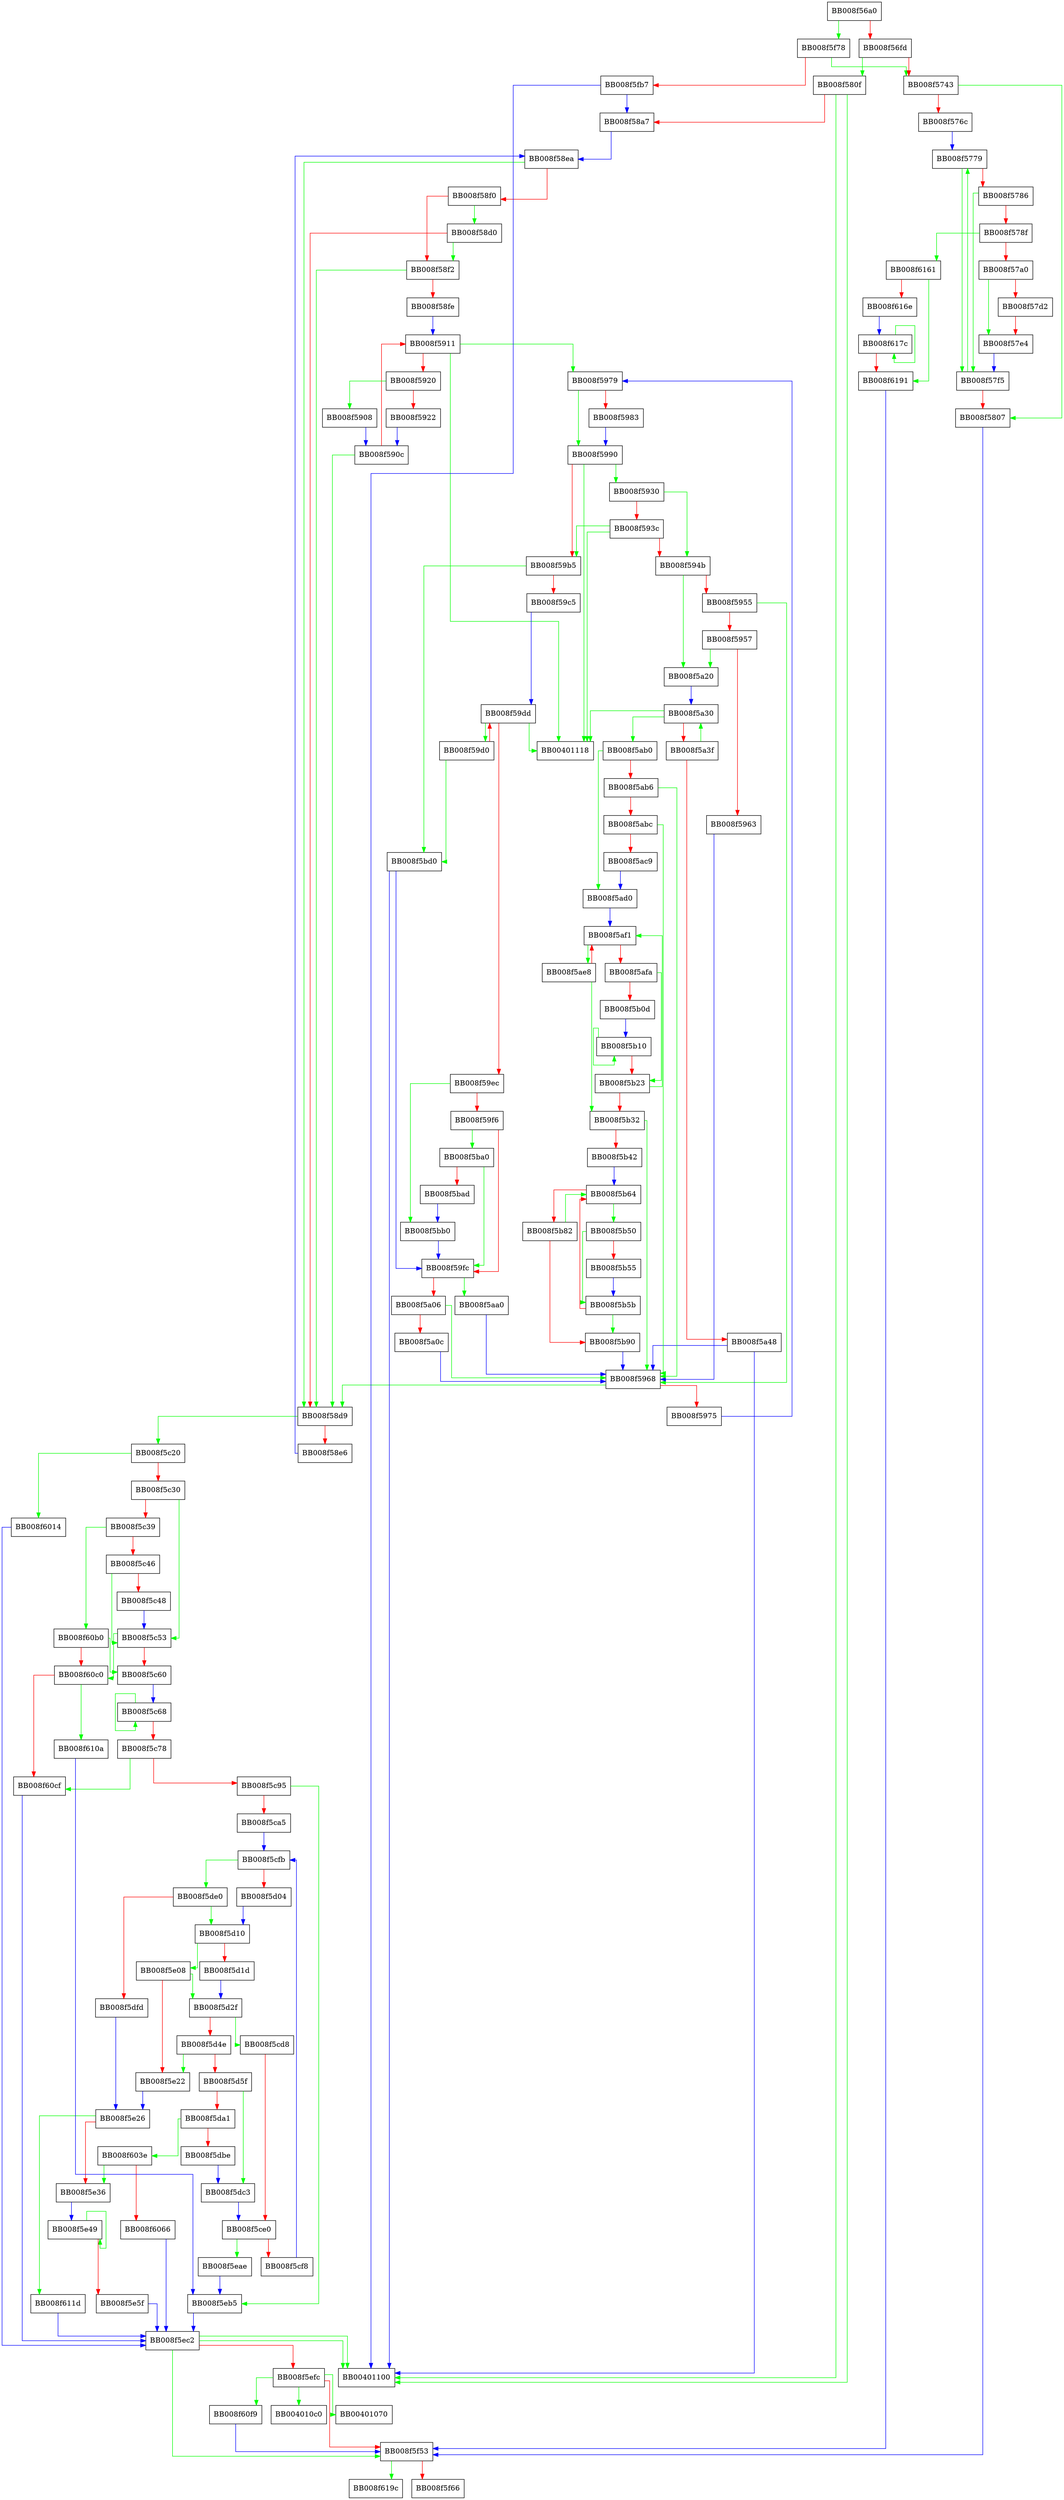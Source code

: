digraph find_derivation {
  node [shape="box"];
  graph [splines=ortho];
  BB008f56a0 -> BB008f5f78 [color="green"];
  BB008f56a0 -> BB008f56fd [color="red"];
  BB008f56fd -> BB008f580f [color="green"];
  BB008f56fd -> BB008f5743 [color="red"];
  BB008f5743 -> BB008f5807 [color="green"];
  BB008f5743 -> BB008f576c [color="red"];
  BB008f576c -> BB008f5779 [color="blue"];
  BB008f5779 -> BB008f57f5 [color="green"];
  BB008f5779 -> BB008f5786 [color="red"];
  BB008f5786 -> BB008f57f5 [color="green"];
  BB008f5786 -> BB008f578f [color="red"];
  BB008f578f -> BB008f6161 [color="green"];
  BB008f578f -> BB008f57a0 [color="red"];
  BB008f57a0 -> BB008f57e4 [color="green"];
  BB008f57a0 -> BB008f57d2 [color="red"];
  BB008f57d2 -> BB008f57e4 [color="red"];
  BB008f57e4 -> BB008f57f5 [color="blue"];
  BB008f57f5 -> BB008f5779 [color="green"];
  BB008f57f5 -> BB008f5807 [color="red"];
  BB008f5807 -> BB008f5f53 [color="blue"];
  BB008f580f -> BB00401100 [color="green"];
  BB008f580f -> BB00401100 [color="green"];
  BB008f580f -> BB008f58a7 [color="red"];
  BB008f58a7 -> BB008f58ea [color="blue"];
  BB008f58d0 -> BB008f58f2 [color="green"];
  BB008f58d0 -> BB008f58d9 [color="red"];
  BB008f58d9 -> BB008f5c20 [color="green"];
  BB008f58d9 -> BB008f58e6 [color="red"];
  BB008f58e6 -> BB008f58ea [color="blue"];
  BB008f58ea -> BB008f58d9 [color="green"];
  BB008f58ea -> BB008f58f0 [color="red"];
  BB008f58f0 -> BB008f58d0 [color="green"];
  BB008f58f0 -> BB008f58f2 [color="red"];
  BB008f58f2 -> BB008f58d9 [color="green"];
  BB008f58f2 -> BB008f58fe [color="red"];
  BB008f58fe -> BB008f5911 [color="blue"];
  BB008f5908 -> BB008f590c [color="blue"];
  BB008f590c -> BB008f58d9 [color="green"];
  BB008f590c -> BB008f5911 [color="red"];
  BB008f5911 -> BB00401118 [color="green"];
  BB008f5911 -> BB008f5979 [color="green"];
  BB008f5911 -> BB008f5920 [color="red"];
  BB008f5920 -> BB008f5908 [color="green"];
  BB008f5920 -> BB008f5922 [color="red"];
  BB008f5922 -> BB008f590c [color="blue"];
  BB008f5930 -> BB008f594b [color="green"];
  BB008f5930 -> BB008f593c [color="red"];
  BB008f593c -> BB00401118 [color="green"];
  BB008f593c -> BB008f59b5 [color="green"];
  BB008f593c -> BB008f594b [color="red"];
  BB008f594b -> BB008f5a20 [color="green"];
  BB008f594b -> BB008f5955 [color="red"];
  BB008f5955 -> BB008f5968 [color="green"];
  BB008f5955 -> BB008f5957 [color="red"];
  BB008f5957 -> BB008f5a20 [color="green"];
  BB008f5957 -> BB008f5963 [color="red"];
  BB008f5963 -> BB008f5968 [color="blue"];
  BB008f5968 -> BB008f58d9 [color="green"];
  BB008f5968 -> BB008f5975 [color="red"];
  BB008f5975 -> BB008f5979 [color="blue"];
  BB008f5979 -> BB008f5990 [color="green"];
  BB008f5979 -> BB008f5983 [color="red"];
  BB008f5983 -> BB008f5990 [color="blue"];
  BB008f5990 -> BB00401118 [color="green"];
  BB008f5990 -> BB008f5930 [color="green"];
  BB008f5990 -> BB008f59b5 [color="red"];
  BB008f59b5 -> BB008f5bd0 [color="green"];
  BB008f59b5 -> BB008f59c5 [color="red"];
  BB008f59c5 -> BB008f59dd [color="blue"];
  BB008f59d0 -> BB008f5bd0 [color="green"];
  BB008f59d0 -> BB008f59dd [color="red"];
  BB008f59dd -> BB00401118 [color="green"];
  BB008f59dd -> BB008f59d0 [color="green"];
  BB008f59dd -> BB008f59ec [color="red"];
  BB008f59ec -> BB008f5bb0 [color="green"];
  BB008f59ec -> BB008f59f6 [color="red"];
  BB008f59f6 -> BB008f5ba0 [color="green"];
  BB008f59f6 -> BB008f59fc [color="red"];
  BB008f59fc -> BB008f5aa0 [color="green"];
  BB008f59fc -> BB008f5a06 [color="red"];
  BB008f5a06 -> BB008f5968 [color="green"];
  BB008f5a06 -> BB008f5a0c [color="red"];
  BB008f5a0c -> BB008f5968 [color="blue"];
  BB008f5a20 -> BB008f5a30 [color="blue"];
  BB008f5a30 -> BB00401118 [color="green"];
  BB008f5a30 -> BB008f5ab0 [color="green"];
  BB008f5a30 -> BB008f5a3f [color="red"];
  BB008f5a3f -> BB008f5a30 [color="green"];
  BB008f5a3f -> BB008f5a48 [color="red"];
  BB008f5a48 -> BB00401100 [color="blue"];
  BB008f5a48 -> BB008f5968 [color="blue"];
  BB008f5aa0 -> BB008f5968 [color="blue"];
  BB008f5ab0 -> BB008f5ad0 [color="green"];
  BB008f5ab0 -> BB008f5ab6 [color="red"];
  BB008f5ab6 -> BB008f5968 [color="green"];
  BB008f5ab6 -> BB008f5abc [color="red"];
  BB008f5abc -> BB008f5968 [color="green"];
  BB008f5abc -> BB008f5ac9 [color="red"];
  BB008f5ac9 -> BB008f5ad0 [color="blue"];
  BB008f5ad0 -> BB008f5af1 [color="blue"];
  BB008f5ae8 -> BB008f5b32 [color="green"];
  BB008f5ae8 -> BB008f5af1 [color="red"];
  BB008f5af1 -> BB008f5ae8 [color="green"];
  BB008f5af1 -> BB008f5afa [color="red"];
  BB008f5afa -> BB008f5b23 [color="green"];
  BB008f5afa -> BB008f5b0d [color="red"];
  BB008f5b0d -> BB008f5b10 [color="blue"];
  BB008f5b10 -> BB008f5b10 [color="green"];
  BB008f5b10 -> BB008f5b23 [color="red"];
  BB008f5b23 -> BB008f5af1 [color="green"];
  BB008f5b23 -> BB008f5b32 [color="red"];
  BB008f5b32 -> BB008f5968 [color="green"];
  BB008f5b32 -> BB008f5b42 [color="red"];
  BB008f5b42 -> BB008f5b64 [color="blue"];
  BB008f5b50 -> BB008f5b5b [color="green"];
  BB008f5b50 -> BB008f5b55 [color="red"];
  BB008f5b55 -> BB008f5b5b [color="blue"];
  BB008f5b5b -> BB008f5b90 [color="green"];
  BB008f5b5b -> BB008f5b64 [color="red"];
  BB008f5b64 -> BB008f5b50 [color="green"];
  BB008f5b64 -> BB008f5b82 [color="red"];
  BB008f5b82 -> BB008f5b64 [color="green"];
  BB008f5b82 -> BB008f5b90 [color="red"];
  BB008f5b90 -> BB008f5968 [color="blue"];
  BB008f5ba0 -> BB008f59fc [color="green"];
  BB008f5ba0 -> BB008f5bad [color="red"];
  BB008f5bad -> BB008f5bb0 [color="blue"];
  BB008f5bb0 -> BB008f59fc [color="blue"];
  BB008f5bd0 -> BB00401100 [color="blue"];
  BB008f5bd0 -> BB008f59fc [color="blue"];
  BB008f5c20 -> BB008f6014 [color="green"];
  BB008f5c20 -> BB008f5c30 [color="red"];
  BB008f5c30 -> BB008f5c53 [color="green"];
  BB008f5c30 -> BB008f5c39 [color="red"];
  BB008f5c39 -> BB008f60b0 [color="green"];
  BB008f5c39 -> BB008f5c46 [color="red"];
  BB008f5c46 -> BB008f5c53 [color="green"];
  BB008f5c46 -> BB008f5c48 [color="red"];
  BB008f5c48 -> BB008f5c53 [color="blue"];
  BB008f5c53 -> BB008f60c0 [color="green"];
  BB008f5c53 -> BB008f5c60 [color="red"];
  BB008f5c60 -> BB008f5c68 [color="blue"];
  BB008f5c68 -> BB008f5c68 [color="green"];
  BB008f5c68 -> BB008f5c78 [color="red"];
  BB008f5c78 -> BB008f60cf [color="green"];
  BB008f5c78 -> BB008f5c95 [color="red"];
  BB008f5c95 -> BB008f5eb5 [color="green"];
  BB008f5c95 -> BB008f5ca5 [color="red"];
  BB008f5ca5 -> BB008f5cfb [color="blue"];
  BB008f5cd8 -> BB008f5ce0 [color="red"];
  BB008f5ce0 -> BB008f5eae [color="green"];
  BB008f5ce0 -> BB008f5cf8 [color="red"];
  BB008f5cf8 -> BB008f5cfb [color="blue"];
  BB008f5cfb -> BB008f5de0 [color="green"];
  BB008f5cfb -> BB008f5d04 [color="red"];
  BB008f5d04 -> BB008f5d10 [color="blue"];
  BB008f5d10 -> BB008f5e08 [color="green"];
  BB008f5d10 -> BB008f5d1d [color="red"];
  BB008f5d1d -> BB008f5d2f [color="blue"];
  BB008f5d2f -> BB008f5cd8 [color="green"];
  BB008f5d2f -> BB008f5d4e [color="red"];
  BB008f5d4e -> BB008f5e22 [color="green"];
  BB008f5d4e -> BB008f5d5f [color="red"];
  BB008f5d5f -> BB008f5dc3 [color="green"];
  BB008f5d5f -> BB008f5da1 [color="red"];
  BB008f5da1 -> BB008f603e [color="green"];
  BB008f5da1 -> BB008f5dbe [color="red"];
  BB008f5dbe -> BB008f5dc3 [color="blue"];
  BB008f5dc3 -> BB008f5ce0 [color="blue"];
  BB008f5de0 -> BB008f5d10 [color="green"];
  BB008f5de0 -> BB008f5dfd [color="red"];
  BB008f5dfd -> BB008f5e26 [color="blue"];
  BB008f5e08 -> BB008f5d2f [color="green"];
  BB008f5e08 -> BB008f5e22 [color="red"];
  BB008f5e22 -> BB008f5e26 [color="blue"];
  BB008f5e26 -> BB008f611d [color="green"];
  BB008f5e26 -> BB008f5e36 [color="red"];
  BB008f5e36 -> BB008f5e49 [color="blue"];
  BB008f5e49 -> BB008f5e49 [color="green"];
  BB008f5e49 -> BB008f5e5f [color="red"];
  BB008f5e5f -> BB008f5ec2 [color="blue"];
  BB008f5eae -> BB008f5eb5 [color="blue"];
  BB008f5eb5 -> BB008f5ec2 [color="blue"];
  BB008f5ec2 -> BB00401100 [color="green"];
  BB008f5ec2 -> BB00401100 [color="green"];
  BB008f5ec2 -> BB008f5f53 [color="green"];
  BB008f5ec2 -> BB008f5efc [color="red"];
  BB008f5efc -> BB004010c0 [color="green"];
  BB008f5efc -> BB00401070 [color="green"];
  BB008f5efc -> BB008f60f9 [color="green"];
  BB008f5efc -> BB008f5f53 [color="red"];
  BB008f5f53 -> BB008f619c [color="green"];
  BB008f5f53 -> BB008f5f66 [color="red"];
  BB008f5f78 -> BB008f5743 [color="green"];
  BB008f5f78 -> BB008f5fb7 [color="red"];
  BB008f5fb7 -> BB00401100 [color="blue"];
  BB008f5fb7 -> BB008f58a7 [color="blue"];
  BB008f6014 -> BB008f5ec2 [color="blue"];
  BB008f603e -> BB008f5e36 [color="green"];
  BB008f603e -> BB008f6066 [color="red"];
  BB008f6066 -> BB008f5ec2 [color="blue"];
  BB008f60b0 -> BB008f5c60 [color="green"];
  BB008f60b0 -> BB008f60c0 [color="red"];
  BB008f60c0 -> BB008f610a [color="green"];
  BB008f60c0 -> BB008f60cf [color="red"];
  BB008f60cf -> BB008f5ec2 [color="blue"];
  BB008f60f9 -> BB008f5f53 [color="blue"];
  BB008f610a -> BB008f5eb5 [color="blue"];
  BB008f611d -> BB008f5ec2 [color="blue"];
  BB008f6161 -> BB008f6191 [color="green"];
  BB008f6161 -> BB008f616e [color="red"];
  BB008f616e -> BB008f617c [color="blue"];
  BB008f617c -> BB008f617c [color="green"];
  BB008f617c -> BB008f6191 [color="red"];
  BB008f6191 -> BB008f5f53 [color="blue"];
}